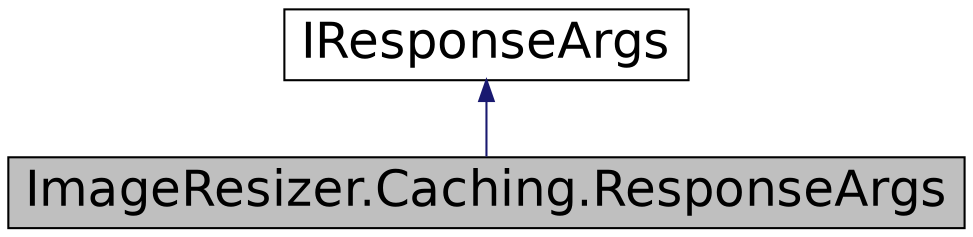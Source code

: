 digraph "ImageResizer.Caching.ResponseArgs"
{
  edge [fontname="Helvetica",fontsize="24",labelfontname="Helvetica",labelfontsize="24"];
  node [fontname="Helvetica",fontsize="24",shape=record];
  Node1 [label="ImageResizer.Caching.ResponseArgs",height=0.2,width=0.4,color="black", fillcolor="grey75", style="filled" fontcolor="black"];
  Node2 -> Node1 [dir="back",color="midnightblue",fontsize="24",style="solid",fontname="Helvetica"];
  Node2 [label="IResponseArgs",height=0.2,width=0.4,color="black", fillcolor="white", style="filled",URL="$interface_image_resizer_1_1_caching_1_1_i_response_args.html",tooltip="A collection of data and callbacks that can be passed to a caching object. "];
}
